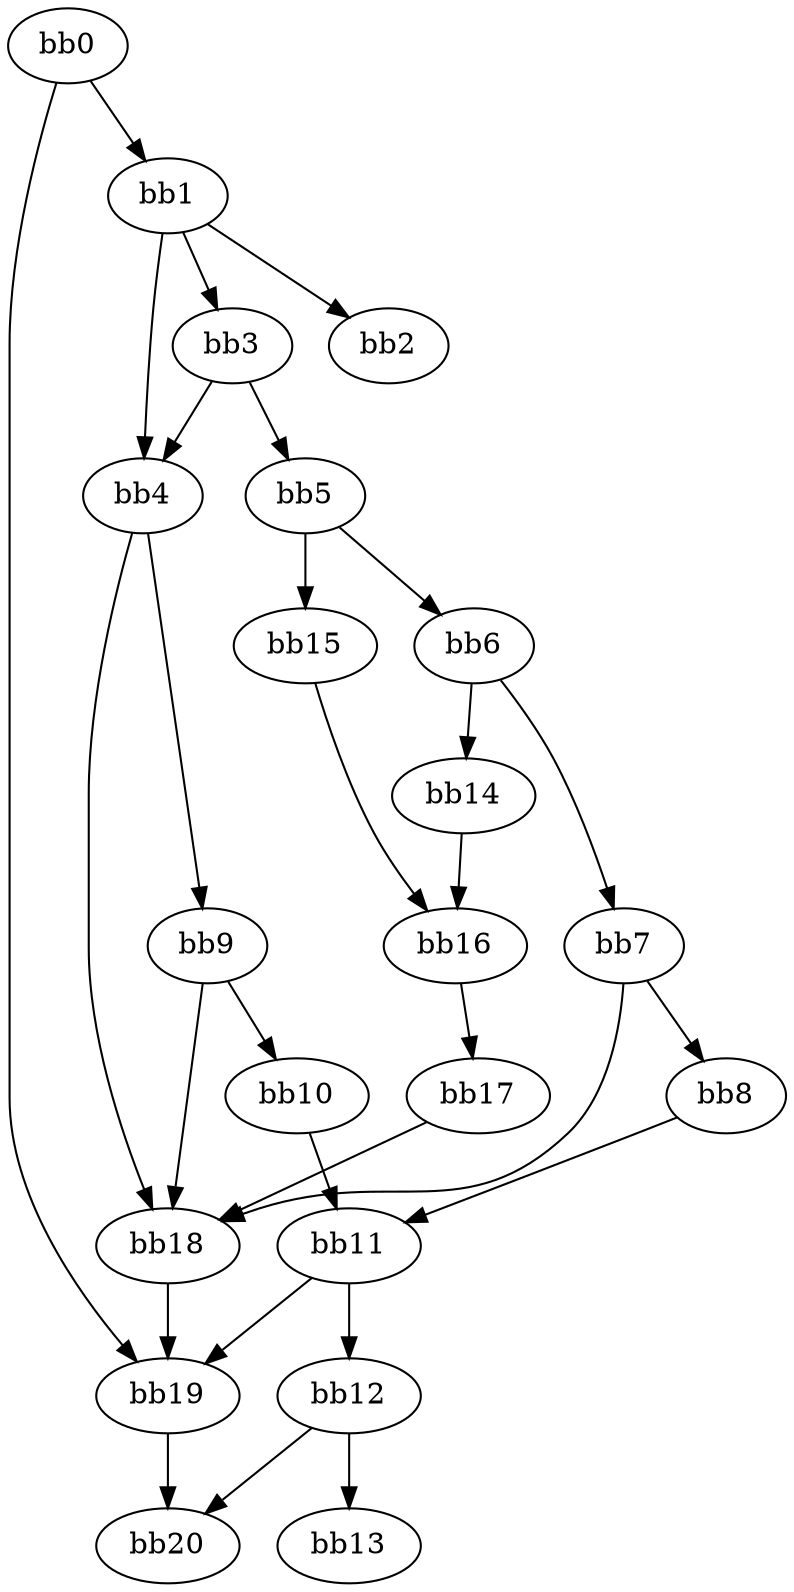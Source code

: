 digraph {
    0 [ label = "bb0\l" ]
    1 [ label = "bb1\l" ]
    2 [ label = "bb2\l" ]
    3 [ label = "bb3\l" ]
    4 [ label = "bb4\l" ]
    5 [ label = "bb5\l" ]
    6 [ label = "bb6\l" ]
    7 [ label = "bb7\l" ]
    8 [ label = "bb8\l" ]
    9 [ label = "bb9\l" ]
    10 [ label = "bb10\l" ]
    11 [ label = "bb11\l" ]
    12 [ label = "bb12\l" ]
    13 [ label = "bb13\l" ]
    14 [ label = "bb14\l" ]
    15 [ label = "bb15\l" ]
    16 [ label = "bb16\l" ]
    17 [ label = "bb17\l" ]
    18 [ label = "bb18\l" ]
    19 [ label = "bb19\l" ]
    20 [ label = "bb20\l" ]
    0 -> 1 [ ]
    0 -> 19 [ ]
    1 -> 2 [ ]
    1 -> 3 [ ]
    1 -> 4 [ ]
    3 -> 4 [ ]
    3 -> 5 [ ]
    4 -> 9 [ ]
    4 -> 18 [ ]
    5 -> 6 [ ]
    5 -> 15 [ ]
    6 -> 7 [ ]
    6 -> 14 [ ]
    7 -> 8 [ ]
    7 -> 18 [ ]
    8 -> 11 [ ]
    9 -> 10 [ ]
    9 -> 18 [ ]
    10 -> 11 [ ]
    11 -> 12 [ ]
    11 -> 19 [ ]
    12 -> 13 [ ]
    12 -> 20 [ ]
    14 -> 16 [ ]
    15 -> 16 [ ]
    16 -> 17 [ ]
    17 -> 18 [ ]
    18 -> 19 [ ]
    19 -> 20 [ ]
}

